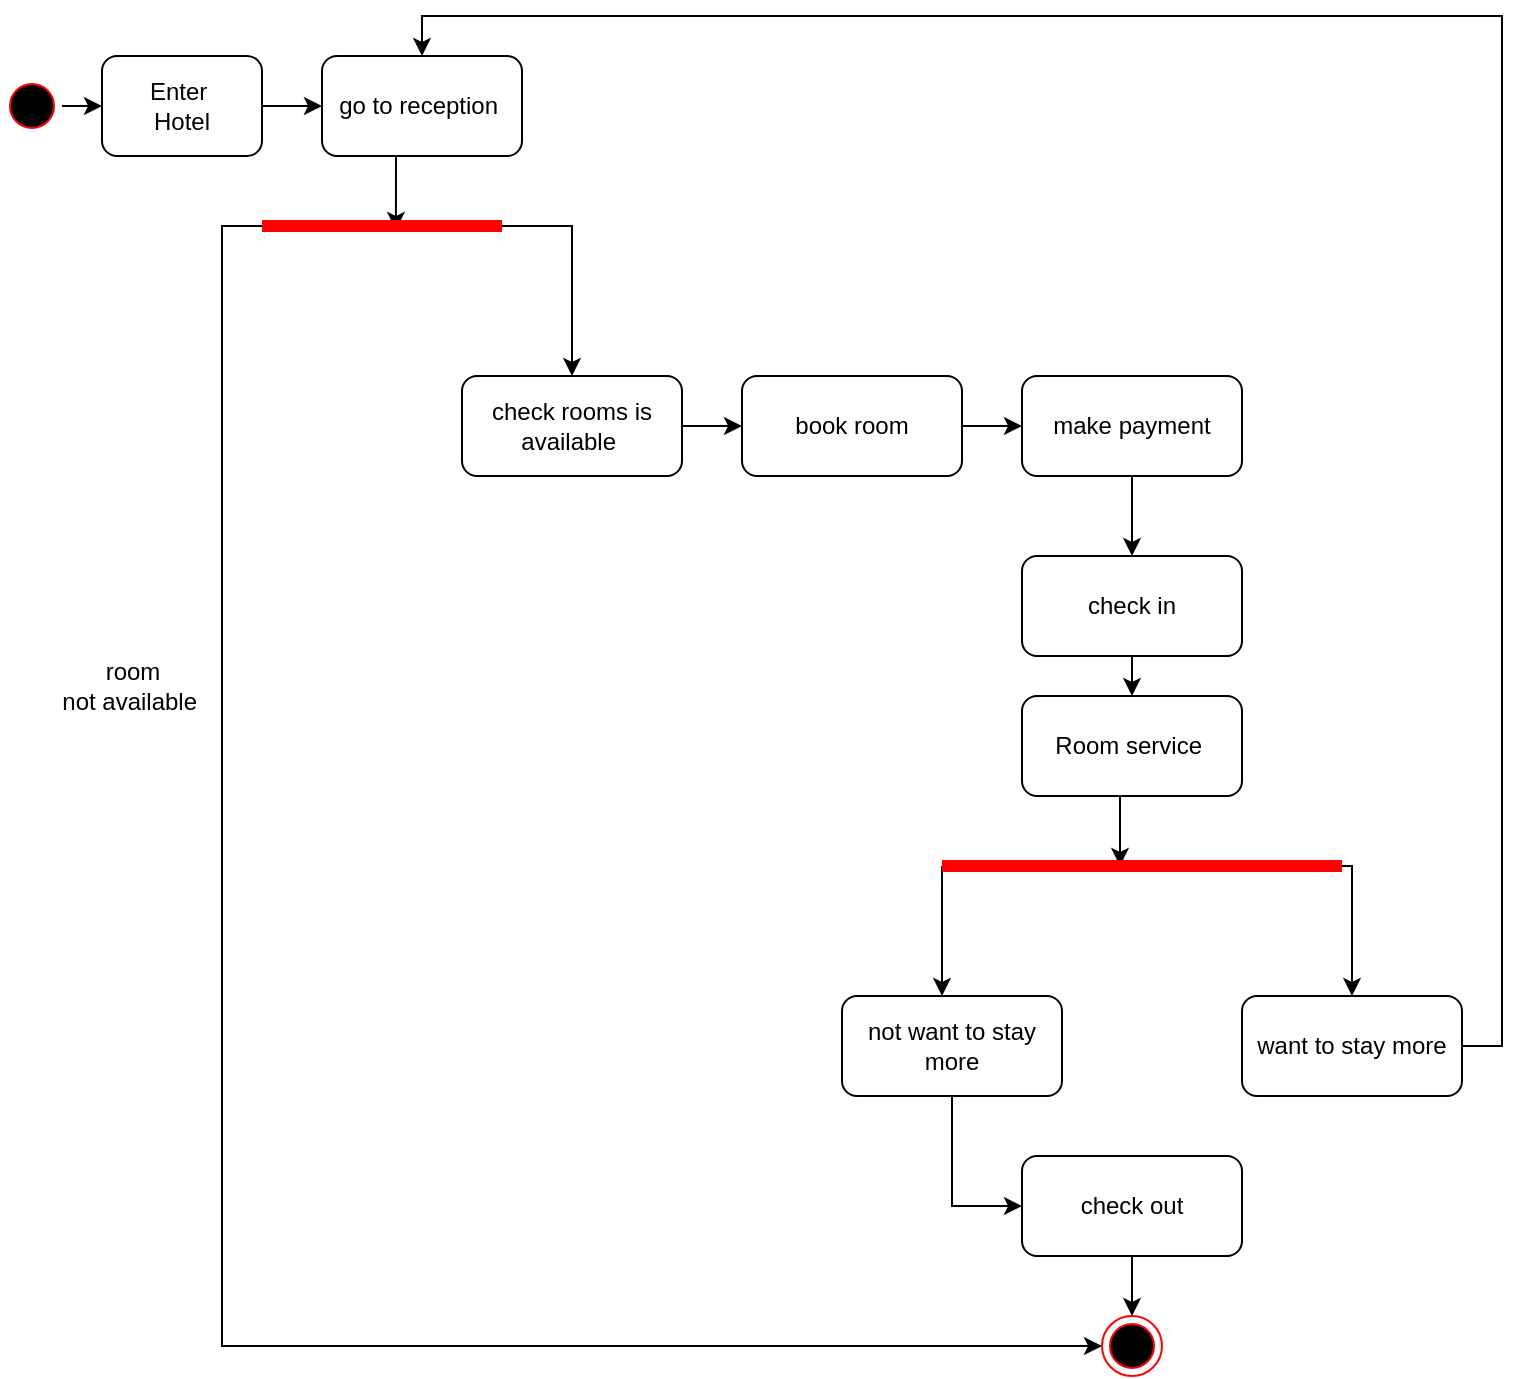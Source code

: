 <mxfile version="14.7.10" type="device"><diagram id="fe9Rat8GX4adfNrSx3YH" name="Page-1"><mxGraphModel dx="1477" dy="643" grid="1" gridSize="10" guides="1" tooltips="1" connect="1" arrows="1" fold="1" page="1" pageScale="1" pageWidth="850" pageHeight="1100" math="0" shadow="0"><root><mxCell id="0"/><mxCell id="1" parent="0"/><mxCell id="Hc3EITGWOGhtkGvBgFad-65" style="edgeStyle=orthogonalEdgeStyle;rounded=0;orthogonalLoop=1;jettySize=auto;html=1;exitX=0.5;exitY=1;exitDx=0;exitDy=0;entryX=0.558;entryY=0.7;entryDx=0;entryDy=0;entryPerimeter=0;" edge="1" parent="1" source="Hc3EITGWOGhtkGvBgFad-2" target="Hc3EITGWOGhtkGvBgFad-24"><mxGeometry relative="1" as="geometry"/></mxCell><mxCell id="Hc3EITGWOGhtkGvBgFad-2" value="go to reception&amp;nbsp;" style="rounded=1;whiteSpace=wrap;html=1;" vertex="1" parent="1"><mxGeometry x="190" y="90" width="100" height="50" as="geometry"/></mxCell><mxCell id="Hc3EITGWOGhtkGvBgFad-3" style="edgeStyle=orthogonalEdgeStyle;rounded=0;orthogonalLoop=1;jettySize=auto;html=1;exitX=1;exitY=0.5;exitDx=0;exitDy=0;entryX=0;entryY=0.5;entryDx=0;entryDy=0;" edge="1" parent="1" source="Hc3EITGWOGhtkGvBgFad-4" target="Hc3EITGWOGhtkGvBgFad-15"><mxGeometry relative="1" as="geometry"/></mxCell><mxCell id="Hc3EITGWOGhtkGvBgFad-4" value="check rooms is available&amp;nbsp;" style="rounded=1;whiteSpace=wrap;html=1;" vertex="1" parent="1"><mxGeometry x="260" y="250" width="110" height="50" as="geometry"/></mxCell><mxCell id="Hc3EITGWOGhtkGvBgFad-5" style="edgeStyle=orthogonalEdgeStyle;rounded=0;orthogonalLoop=1;jettySize=auto;html=1;exitX=0.5;exitY=1;exitDx=0;exitDy=0;entryX=0.5;entryY=0;entryDx=0;entryDy=0;" edge="1" parent="1" source="Hc3EITGWOGhtkGvBgFad-6" target="Hc3EITGWOGhtkGvBgFad-8"><mxGeometry relative="1" as="geometry"/></mxCell><mxCell id="Hc3EITGWOGhtkGvBgFad-6" value="make payment" style="rounded=1;whiteSpace=wrap;html=1;" vertex="1" parent="1"><mxGeometry x="540" y="250" width="110" height="50" as="geometry"/></mxCell><mxCell id="Hc3EITGWOGhtkGvBgFad-47" style="edgeStyle=orthogonalEdgeStyle;rounded=0;orthogonalLoop=1;jettySize=auto;html=1;exitX=0.5;exitY=1;exitDx=0;exitDy=0;entryX=0.5;entryY=0;entryDx=0;entryDy=0;" edge="1" parent="1" source="Hc3EITGWOGhtkGvBgFad-8" target="Hc3EITGWOGhtkGvBgFad-46"><mxGeometry relative="1" as="geometry"/></mxCell><mxCell id="Hc3EITGWOGhtkGvBgFad-8" value="check in" style="rounded=1;whiteSpace=wrap;html=1;" vertex="1" parent="1"><mxGeometry x="540" y="340" width="110" height="50" as="geometry"/></mxCell><mxCell id="Hc3EITGWOGhtkGvBgFad-68" style="edgeStyle=orthogonalEdgeStyle;rounded=0;orthogonalLoop=1;jettySize=auto;html=1;exitX=1;exitY=0.5;exitDx=0;exitDy=0;entryX=0;entryY=0.5;entryDx=0;entryDy=0;" edge="1" parent="1" source="Hc3EITGWOGhtkGvBgFad-13" target="Hc3EITGWOGhtkGvBgFad-66"><mxGeometry relative="1" as="geometry"/></mxCell><mxCell id="Hc3EITGWOGhtkGvBgFad-13" value="" style="ellipse;html=1;shape=startState;fillColor=#000000;strokeColor=#ff0000;" vertex="1" parent="1"><mxGeometry x="30" y="100" width="30" height="30" as="geometry"/></mxCell><mxCell id="Hc3EITGWOGhtkGvBgFad-14" style="edgeStyle=orthogonalEdgeStyle;rounded=0;orthogonalLoop=1;jettySize=auto;html=1;exitX=1;exitY=0.5;exitDx=0;exitDy=0;entryX=0;entryY=0.5;entryDx=0;entryDy=0;" edge="1" parent="1" source="Hc3EITGWOGhtkGvBgFad-15" target="Hc3EITGWOGhtkGvBgFad-6"><mxGeometry relative="1" as="geometry"/></mxCell><mxCell id="Hc3EITGWOGhtkGvBgFad-15" value="book room" style="rounded=1;whiteSpace=wrap;html=1;" vertex="1" parent="1"><mxGeometry x="400" y="250" width="110" height="50" as="geometry"/></mxCell><mxCell id="Hc3EITGWOGhtkGvBgFad-42" style="edgeStyle=orthogonalEdgeStyle;rounded=0;orthogonalLoop=1;jettySize=auto;html=1;exitX=0.5;exitY=1;exitDx=0;exitDy=0;entryX=0.5;entryY=0;entryDx=0;entryDy=0;" edge="1" parent="1" source="Hc3EITGWOGhtkGvBgFad-18" target="Hc3EITGWOGhtkGvBgFad-39"><mxGeometry relative="1" as="geometry"/></mxCell><mxCell id="Hc3EITGWOGhtkGvBgFad-18" value="check out" style="rounded=1;whiteSpace=wrap;html=1;" vertex="1" parent="1"><mxGeometry x="540" y="640" width="110" height="50" as="geometry"/></mxCell><mxCell id="Hc3EITGWOGhtkGvBgFad-30" style="edgeStyle=orthogonalEdgeStyle;rounded=0;orthogonalLoop=1;jettySize=auto;html=1;exitX=1;exitY=0.5;exitDx=0;exitDy=0;exitPerimeter=0;entryX=0.5;entryY=0;entryDx=0;entryDy=0;" edge="1" parent="1" source="Hc3EITGWOGhtkGvBgFad-24" target="Hc3EITGWOGhtkGvBgFad-4"><mxGeometry relative="1" as="geometry"/></mxCell><mxCell id="Hc3EITGWOGhtkGvBgFad-36" style="edgeStyle=orthogonalEdgeStyle;rounded=0;orthogonalLoop=1;jettySize=auto;html=1;exitX=0;exitY=0.5;exitDx=0;exitDy=0;exitPerimeter=0;entryX=0;entryY=0.5;entryDx=0;entryDy=0;" edge="1" parent="1" source="Hc3EITGWOGhtkGvBgFad-24" target="Hc3EITGWOGhtkGvBgFad-39"><mxGeometry relative="1" as="geometry"><mxPoint x="135" y="250" as="targetPoint"/></mxGeometry></mxCell><mxCell id="Hc3EITGWOGhtkGvBgFad-24" value="" style="shape=line;html=1;strokeWidth=6;strokeColor=#ff0000;" vertex="1" parent="1"><mxGeometry x="160" y="170" width="120" height="10" as="geometry"/></mxCell><mxCell id="Hc3EITGWOGhtkGvBgFad-39" value="" style="ellipse;html=1;shape=endState;fillColor=#000000;strokeColor=#ff0000;" vertex="1" parent="1"><mxGeometry x="580" y="720" width="30" height="30" as="geometry"/></mxCell><mxCell id="Hc3EITGWOGhtkGvBgFad-62" style="edgeStyle=orthogonalEdgeStyle;rounded=0;orthogonalLoop=1;jettySize=auto;html=1;exitX=0.5;exitY=1;exitDx=0;exitDy=0;entryX=0.445;entryY=0.5;entryDx=0;entryDy=0;entryPerimeter=0;" edge="1" parent="1" source="Hc3EITGWOGhtkGvBgFad-46" target="Hc3EITGWOGhtkGvBgFad-51"><mxGeometry relative="1" as="geometry"/></mxCell><mxCell id="Hc3EITGWOGhtkGvBgFad-46" value="Room service&amp;nbsp;" style="rounded=1;whiteSpace=wrap;html=1;" vertex="1" parent="1"><mxGeometry x="540" y="410" width="110" height="50" as="geometry"/></mxCell><mxCell id="Hc3EITGWOGhtkGvBgFad-64" style="edgeStyle=orthogonalEdgeStyle;rounded=0;orthogonalLoop=1;jettySize=auto;html=1;exitX=1;exitY=0.5;exitDx=0;exitDy=0;entryX=0.5;entryY=0;entryDx=0;entryDy=0;" edge="1" parent="1" source="Hc3EITGWOGhtkGvBgFad-49" target="Hc3EITGWOGhtkGvBgFad-2"><mxGeometry relative="1" as="geometry"><mxPoint x="760" y="400" as="targetPoint"/></mxGeometry></mxCell><mxCell id="Hc3EITGWOGhtkGvBgFad-49" value="want to stay more" style="rounded=1;whiteSpace=wrap;html=1;" vertex="1" parent="1"><mxGeometry x="650" y="560" width="110" height="50" as="geometry"/></mxCell><mxCell id="Hc3EITGWOGhtkGvBgFad-69" style="edgeStyle=orthogonalEdgeStyle;rounded=0;orthogonalLoop=1;jettySize=auto;html=1;exitX=0.5;exitY=1;exitDx=0;exitDy=0;entryX=0;entryY=0.5;entryDx=0;entryDy=0;" edge="1" parent="1" source="Hc3EITGWOGhtkGvBgFad-50" target="Hc3EITGWOGhtkGvBgFad-18"><mxGeometry relative="1" as="geometry"/></mxCell><mxCell id="Hc3EITGWOGhtkGvBgFad-50" value="not want to stay more" style="rounded=1;whiteSpace=wrap;html=1;" vertex="1" parent="1"><mxGeometry x="450" y="560" width="110" height="50" as="geometry"/></mxCell><mxCell id="Hc3EITGWOGhtkGvBgFad-70" style="edgeStyle=orthogonalEdgeStyle;rounded=0;orthogonalLoop=1;jettySize=auto;html=1;exitX=0;exitY=0.5;exitDx=0;exitDy=0;exitPerimeter=0;" edge="1" parent="1" source="Hc3EITGWOGhtkGvBgFad-51"><mxGeometry relative="1" as="geometry"><mxPoint x="500" y="560" as="targetPoint"/><Array as="points"><mxPoint x="500" y="520"/><mxPoint x="500" y="520"/></Array></mxGeometry></mxCell><mxCell id="Hc3EITGWOGhtkGvBgFad-71" style="edgeStyle=orthogonalEdgeStyle;rounded=0;orthogonalLoop=1;jettySize=auto;html=1;exitX=1;exitY=0.5;exitDx=0;exitDy=0;exitPerimeter=0;entryX=0.5;entryY=0;entryDx=0;entryDy=0;" edge="1" parent="1" source="Hc3EITGWOGhtkGvBgFad-51" target="Hc3EITGWOGhtkGvBgFad-49"><mxGeometry relative="1" as="geometry"><Array as="points"><mxPoint x="705" y="495"/></Array></mxGeometry></mxCell><mxCell id="Hc3EITGWOGhtkGvBgFad-51" value="" style="shape=line;html=1;strokeWidth=6;strokeColor=#ff0000;" vertex="1" parent="1"><mxGeometry x="500" y="490" width="200" height="10" as="geometry"/></mxCell><mxCell id="Hc3EITGWOGhtkGvBgFad-67" style="edgeStyle=orthogonalEdgeStyle;rounded=0;orthogonalLoop=1;jettySize=auto;html=1;exitX=1;exitY=0.5;exitDx=0;exitDy=0;entryX=0;entryY=0.5;entryDx=0;entryDy=0;" edge="1" parent="1" source="Hc3EITGWOGhtkGvBgFad-66" target="Hc3EITGWOGhtkGvBgFad-2"><mxGeometry relative="1" as="geometry"/></mxCell><mxCell id="Hc3EITGWOGhtkGvBgFad-66" value="Enter&amp;nbsp;&lt;br&gt;Hotel" style="rounded=1;whiteSpace=wrap;html=1;" vertex="1" parent="1"><mxGeometry x="80" y="90" width="80" height="50" as="geometry"/></mxCell><mxCell id="Hc3EITGWOGhtkGvBgFad-73" value="room &lt;br&gt;not available&amp;nbsp;" style="text;html=1;align=center;verticalAlign=middle;resizable=0;points=[];autosize=1;strokeColor=none;" vertex="1" parent="1"><mxGeometry x="50" y="390" width="90" height="30" as="geometry"/></mxCell></root></mxGraphModel></diagram></mxfile>